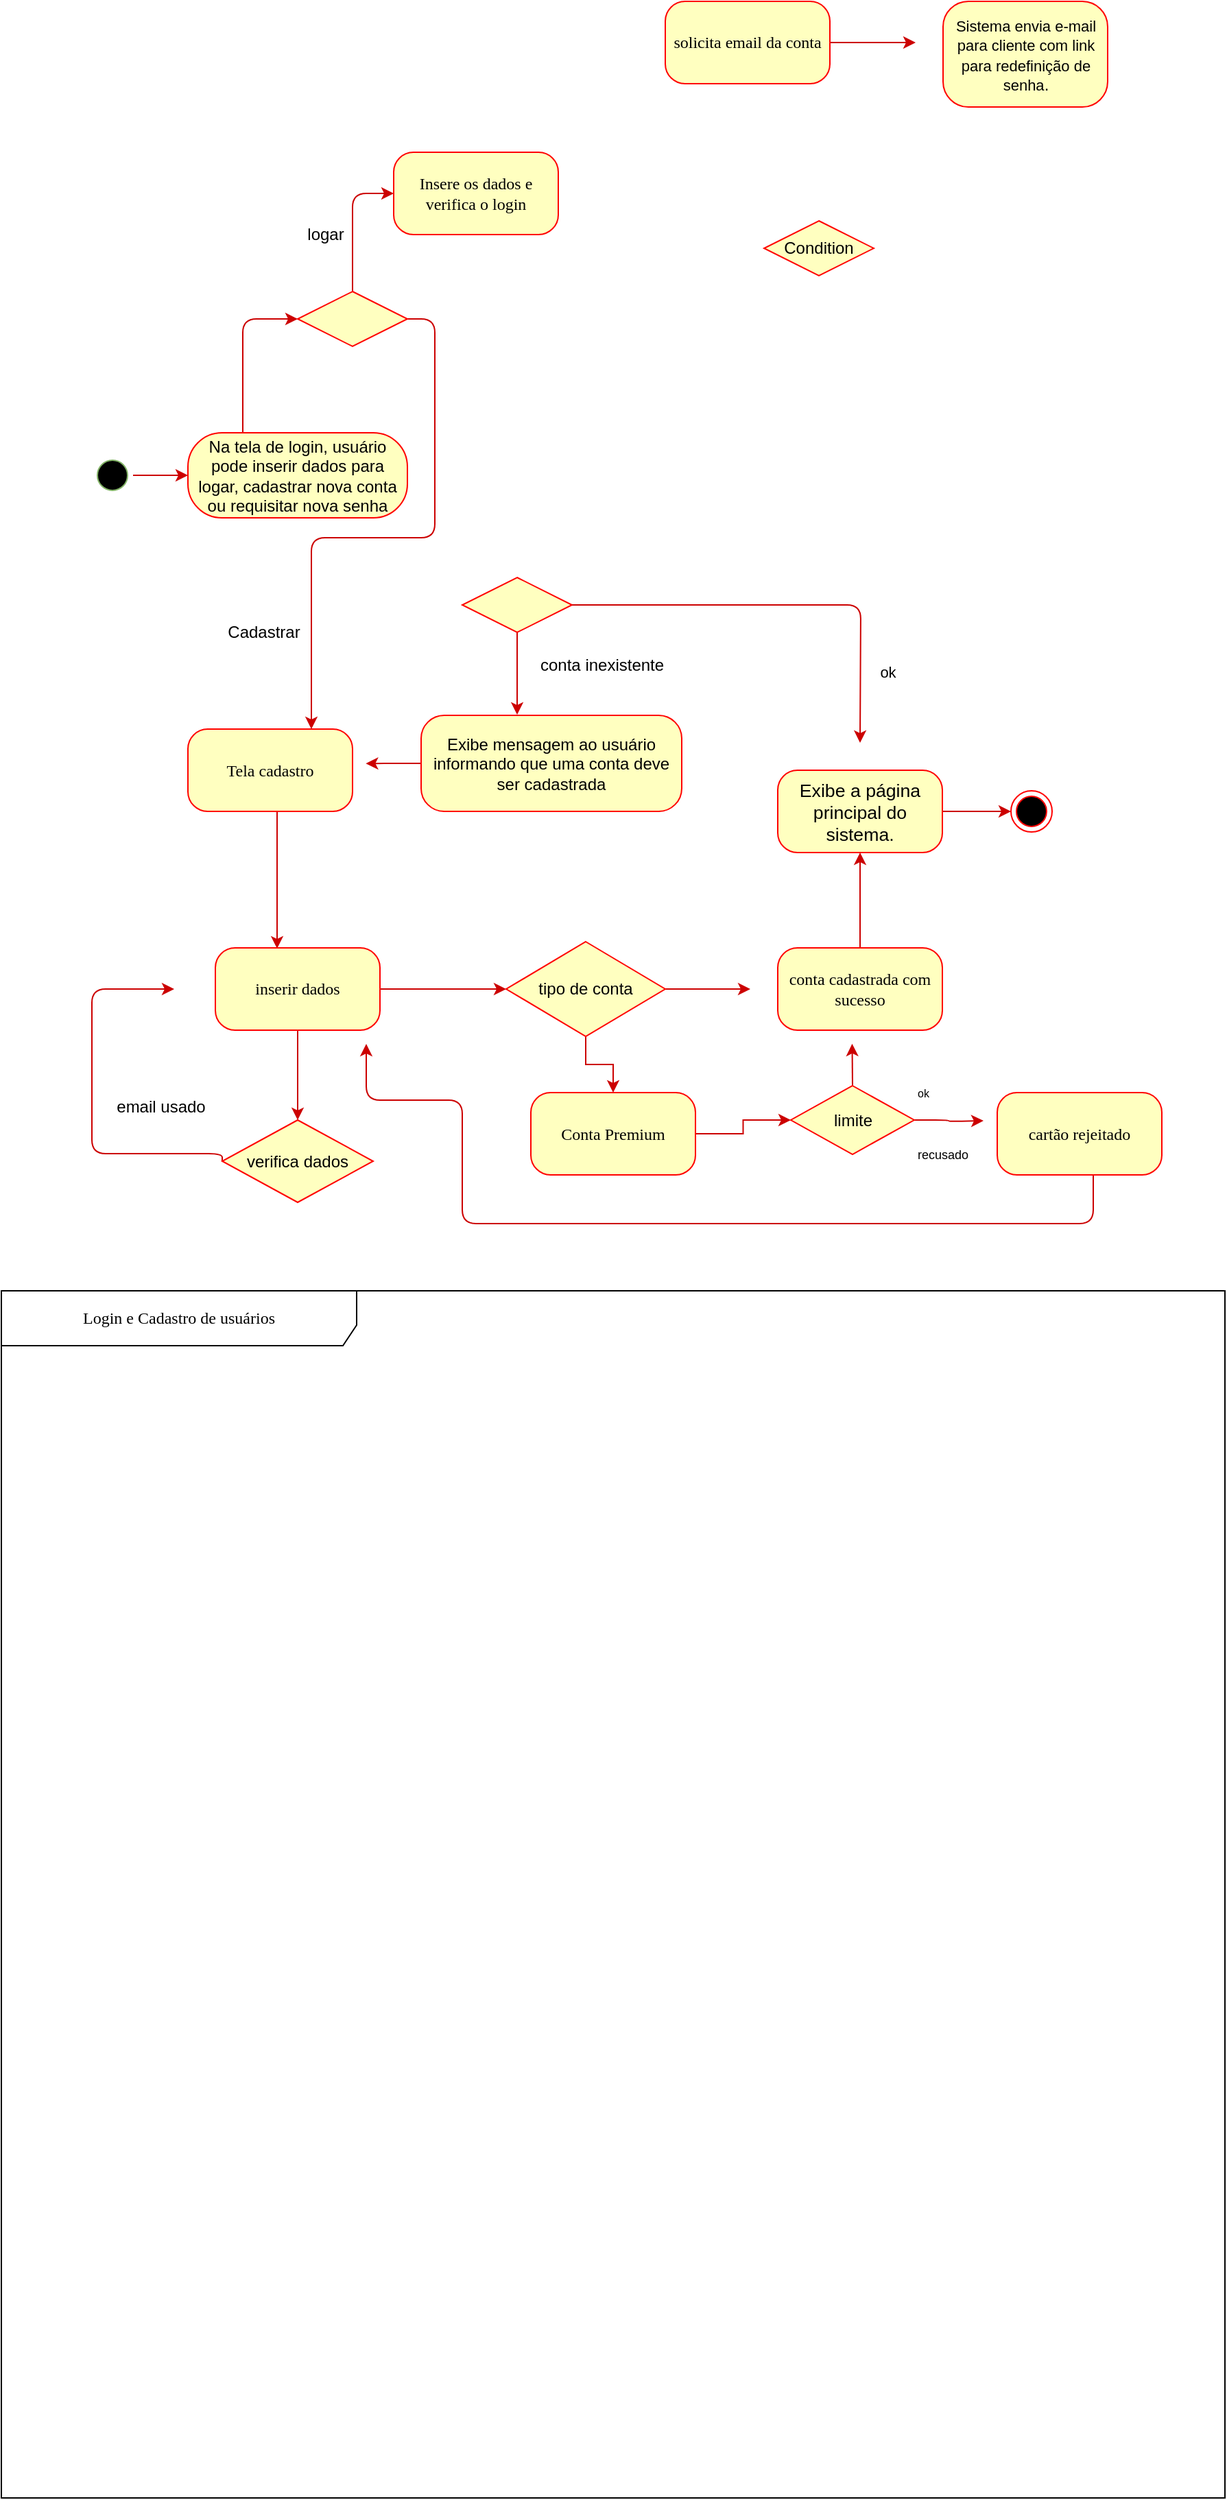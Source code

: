 <mxfile version="12.3.5" type="device" pages="1"><diagram name="Page-1" id="58cdce13-f638-feb5-8d6f-7d28b1aa9fa0"><mxGraphModel dx="3142" dy="614" grid="1" gridSize="10" guides="1" tooltips="1" connect="1" arrows="1" fold="1" page="1" pageScale="1" pageWidth="1100" pageHeight="850" background="#ffffff" math="0" shadow="0"><root><mxCell id="0"/><mxCell id="1" parent="0"/><mxCell id="polbSB-P02F3Vxir2-au-10" style="edgeStyle=orthogonalEdgeStyle;rounded=1;orthogonalLoop=1;jettySize=auto;html=1;exitX=0.5;exitY=0;exitDx=0;exitDy=0;entryX=0;entryY=0.5;entryDx=0;entryDy=0;strokeColor=#CC0000;" edge="1" parent="1" source="382b91b5511bd0f7-1" target="polbSB-P02F3Vxir2-au-3"><mxGeometry relative="1" as="geometry"/></mxCell><mxCell id="382b91b5511bd0f7-1" value="" style="ellipse;html=1;shape=startState;fillColor=#000000;strokeColor=#82b366;rounded=1;shadow=0;comic=0;labelBackgroundColor=none;fontFamily=Verdana;fontSize=12;align=center;direction=south;" parent="1" vertex="1"><mxGeometry x="-1060" y="380.5" width="30" height="30" as="geometry"/></mxCell><mxCell id="IIzAwqHzBDEFcfonxUpm-35" style="edgeStyle=orthogonalEdgeStyle;rounded=1;orthogonalLoop=1;jettySize=auto;html=1;exitX=0;exitY=0.5;exitDx=0;exitDy=0;strokeColor=#CC0000;" parent="1" source="382b91b5511bd0f7-7" edge="1"><mxGeometry relative="1" as="geometry"><mxPoint x="-860.294" y="605.618" as="targetPoint"/></mxGeometry></mxCell><mxCell id="382b91b5511bd0f7-7" value="&lt;span style=&quot;font-family: &amp;#34;arial&amp;#34; ; color: rgb(0 , 0 , 0) ; background-color: transparent ; font-weight: 400 ; font-style: normal ; font-variant: normal ; text-decoration: none ; vertical-align: baseline ; white-space: pre-wrap&quot; id=&quot;docs-internal-guid-d3440dc4-7fff-649a-db3c-e9a84d956996&quot;&gt;Exibe mensagem ao usuário informando que uma conta deve ser cadastrada&lt;/span&gt;" style="rounded=1;whiteSpace=wrap;html=1;arcSize=24;fillColor=#ffffc0;strokeColor=#ff0000;shadow=0;comic=0;labelBackgroundColor=none;fontFamily=Verdana;fontSize=12;fontColor=#000000;align=center;" parent="1" vertex="1"><mxGeometry x="-820" y="570.5" width="190" height="70" as="geometry"/></mxCell><mxCell id="2a3bc250acf0617d-8" value="Login e Cadastro de usuários" style="shape=umlFrame;whiteSpace=wrap;html=1;rounded=1;shadow=0;comic=0;labelBackgroundColor=none;strokeWidth=1;fontFamily=Verdana;fontSize=12;align=center;width=259;height=40;fillColor=none;" parent="1" vertex="1"><mxGeometry x="-1126" y="990" width="892" height="880" as="geometry"/></mxCell><mxCell id="IIzAwqHzBDEFcfonxUpm-3" value="Insere os dados e verifica o login" style="rounded=1;whiteSpace=wrap;html=1;arcSize=24;fillColor=#ffffc0;strokeColor=#ff0000;shadow=0;comic=0;labelBackgroundColor=none;fontFamily=Verdana;fontSize=12;fontColor=#000000;align=center;" parent="1" vertex="1"><mxGeometry x="-840" y="160" width="120" height="60" as="geometry"/></mxCell><mxCell id="IIzAwqHzBDEFcfonxUpm-17" style="edgeStyle=orthogonalEdgeStyle;rounded=1;orthogonalLoop=1;jettySize=auto;html=1;exitX=0.5;exitY=1;exitDx=0;exitDy=0;strokeColor=#CC0000;" parent="1" source="IIzAwqHzBDEFcfonxUpm-4" edge="1"><mxGeometry relative="1" as="geometry"><mxPoint x="-750" y="570" as="targetPoint"/><Array as="points"/></mxGeometry></mxCell><mxCell id="IIzAwqHzBDEFcfonxUpm-4" value="" style="rhombus;whiteSpace=wrap;html=1;fillColor=#ffffc0;strokeColor=#ff0000;" parent="1" vertex="1"><mxGeometry x="-790" y="470" width="80" height="40" as="geometry"/></mxCell><mxCell id="IIzAwqHzBDEFcfonxUpm-6" value="ok" style="edgeStyle=orthogonalEdgeStyle;html=1;align=center;verticalAlign=middle;endArrow=classic;strokeColor=#CC0000;" parent="1" source="IIzAwqHzBDEFcfonxUpm-4" edge="1"><mxGeometry x="0.667" y="20" relative="1" as="geometry"><mxPoint x="-500" y="590.5" as="targetPoint"/><Array as="points"/><mxPoint as="offset"/></mxGeometry></mxCell><mxCell id="i0QAkPbeiiY8fThX9D7s-9" style="edgeStyle=orthogonalEdgeStyle;rounded=0;orthogonalLoop=1;jettySize=auto;html=1;strokeColor=#CC0000;" parent="1" source="IIzAwqHzBDEFcfonxUpm-15" edge="1"><mxGeometry relative="1" as="geometry"><mxPoint x="-459.5" y="80" as="targetPoint"/></mxGeometry></mxCell><mxCell id="IIzAwqHzBDEFcfonxUpm-15" value="solicita email da conta" style="rounded=1;whiteSpace=wrap;html=1;arcSize=24;fillColor=#ffffc0;strokeColor=#ff0000;shadow=0;comic=0;labelBackgroundColor=none;fontFamily=Verdana;fontSize=12;fontColor=#000000;align=center;" parent="1" vertex="1"><mxGeometry x="-642" y="50" width="120" height="60" as="geometry"/></mxCell><mxCell id="IIzAwqHzBDEFcfonxUpm-19" value="&lt;span style=&quot;font-family: &amp;#34;arial&amp;#34; ; color: rgb(0 , 0 , 0) ; background-color: transparent ; font-weight: 400 ; font-style: normal ; font-variant: normal ; text-decoration: none ; vertical-align: baseline ; white-space: pre-wrap&quot; id=&quot;docs-internal-guid-577334a9-7fff-7bf7-d2b5-e030714116cd&quot;&gt;&lt;font style=&quot;font-size: 11px&quot;&gt;Sistema envia e-mail para cliente com link para redefinição de senha&lt;/font&gt;.&lt;/span&gt;" style="rounded=1;whiteSpace=wrap;html=1;arcSize=24;fillColor=#ffffc0;strokeColor=#ff0000;shadow=0;comic=0;labelBackgroundColor=none;fontFamily=Verdana;fontSize=12;fontColor=#000000;align=center;" parent="1" vertex="1"><mxGeometry x="-439.5" y="50" width="120" height="77" as="geometry"/></mxCell><mxCell id="IIzAwqHzBDEFcfonxUpm-20" value="conta inexistente" style="text;html=1;" parent="1" vertex="1"><mxGeometry x="-735" y="520" width="165" height="30" as="geometry"/></mxCell><mxCell id="IIzAwqHzBDEFcfonxUpm-62" style="edgeStyle=orthogonalEdgeStyle;rounded=1;orthogonalLoop=1;jettySize=auto;html=1;exitX=1;exitY=0.5;exitDx=0;exitDy=0;strokeColor=#CC0000;" parent="1" source="IIzAwqHzBDEFcfonxUpm-21" target="IIzAwqHzBDEFcfonxUpm-61" edge="1"><mxGeometry relative="1" as="geometry"/></mxCell><mxCell id="IIzAwqHzBDEFcfonxUpm-21" value="&lt;span style=&quot;font-size: 10pt ; font-family: &amp;#34;arial&amp;#34; ; color: #000000 ; background-color: transparent ; font-weight: 400 ; font-style: normal ; font-variant: normal ; text-decoration: none ; vertical-align: baseline ; white-space: pre ; white-space: pre-wrap&quot; id=&quot;docs-internal-guid-fcdcd69b-7fff-189b-7616-484fdfd9c4af&quot;&gt;Exibe a página principal do sistema.&lt;/span&gt;" style="rounded=1;whiteSpace=wrap;html=1;arcSize=24;fillColor=#ffffc0;strokeColor=#ff0000;shadow=0;comic=0;labelBackgroundColor=none;fontFamily=Verdana;fontSize=12;fontColor=#000000;align=center;" parent="1" vertex="1"><mxGeometry x="-560" y="610.5" width="120" height="60" as="geometry"/></mxCell><mxCell id="IIzAwqHzBDEFcfonxUpm-36" style="edgeStyle=orthogonalEdgeStyle;rounded=1;orthogonalLoop=1;jettySize=auto;html=1;strokeColor=#CC0000;" parent="1" edge="1"><mxGeometry relative="1" as="geometry"><mxPoint x="-925" y="740.5" as="targetPoint"/><mxPoint x="-925" y="630.5" as="sourcePoint"/></mxGeometry></mxCell><mxCell id="i0QAkPbeiiY8fThX9D7s-5" value="" style="edgeStyle=orthogonalEdgeStyle;rounded=1;orthogonalLoop=1;jettySize=auto;html=1;strokeColor=#CC0000;" parent="1" source="IIzAwqHzBDEFcfonxUpm-40" target="IIzAwqHzBDEFcfonxUpm-48" edge="1"><mxGeometry relative="1" as="geometry"/></mxCell><mxCell id="i0QAkPbeiiY8fThX9D7s-15" style="edgeStyle=orthogonalEdgeStyle;rounded=0;orthogonalLoop=1;jettySize=auto;html=1;entryX=0.5;entryY=0;entryDx=0;entryDy=0;strokeColor=#CC0000;" parent="1" source="IIzAwqHzBDEFcfonxUpm-40" target="IIzAwqHzBDEFcfonxUpm-41" edge="1"><mxGeometry relative="1" as="geometry"/></mxCell><mxCell id="IIzAwqHzBDEFcfonxUpm-40" value="inserir dados" style="rounded=1;whiteSpace=wrap;html=1;arcSize=24;fillColor=#ffffc0;strokeColor=#ff0000;shadow=0;comic=0;labelBackgroundColor=none;fontFamily=Verdana;fontSize=12;fontColor=#000000;align=center;" parent="1" vertex="1"><mxGeometry x="-970" y="740" width="120" height="60" as="geometry"/></mxCell><mxCell id="IIzAwqHzBDEFcfonxUpm-42" style="edgeStyle=orthogonalEdgeStyle;rounded=1;orthogonalLoop=1;jettySize=auto;html=1;strokeColor=#CC0000;exitX=0;exitY=0.5;exitDx=0;exitDy=0;" parent="1" source="IIzAwqHzBDEFcfonxUpm-41" edge="1"><mxGeometry relative="1" as="geometry"><mxPoint x="-1000" y="770" as="targetPoint"/><Array as="points"><mxPoint x="-965" y="890"/><mxPoint x="-1060" y="890"/><mxPoint x="-1060" y="770"/></Array></mxGeometry></mxCell><mxCell id="IIzAwqHzBDEFcfonxUpm-41" value="verifica dados" style="rhombus;whiteSpace=wrap;html=1;fillColor=#ffffc0;strokeColor=#ff0000;" parent="1" vertex="1"><mxGeometry x="-965" y="865.5" width="110" height="60" as="geometry"/></mxCell><mxCell id="IIzAwqHzBDEFcfonxUpm-43" value="&lt;div&gt;email usado&lt;br&gt;&lt;/div&gt;" style="text;html=1;align=center;verticalAlign=middle;resizable=0;points=[];;autosize=1;" parent="1" vertex="1"><mxGeometry x="-1050" y="845.5" width="80" height="20" as="geometry"/></mxCell><mxCell id="IIzAwqHzBDEFcfonxUpm-54" style="edgeStyle=orthogonalEdgeStyle;rounded=1;orthogonalLoop=1;jettySize=auto;html=1;strokeColor=#CC0000;" parent="1" source="IIzAwqHzBDEFcfonxUpm-48" edge="1"><mxGeometry relative="1" as="geometry"><mxPoint x="-580" y="770" as="targetPoint"/></mxGeometry></mxCell><mxCell id="i0QAkPbeiiY8fThX9D7s-12" value="" style="edgeStyle=orthogonalEdgeStyle;rounded=0;orthogonalLoop=1;jettySize=auto;html=1;strokeColor=#CC0000;" parent="1" source="IIzAwqHzBDEFcfonxUpm-48" target="IIzAwqHzBDEFcfonxUpm-50" edge="1"><mxGeometry relative="1" as="geometry"/></mxCell><mxCell id="IIzAwqHzBDEFcfonxUpm-48" value="tipo de conta" style="rhombus;whiteSpace=wrap;html=1;fillColor=#ffffc0;strokeColor=#ff0000;" parent="1" vertex="1"><mxGeometry x="-758" y="735.5" width="116" height="69" as="geometry"/></mxCell><mxCell id="i0QAkPbeiiY8fThX9D7s-13" style="edgeStyle=orthogonalEdgeStyle;rounded=0;orthogonalLoop=1;jettySize=auto;html=1;exitX=1;exitY=0.5;exitDx=0;exitDy=0;entryX=0;entryY=0.5;entryDx=0;entryDy=0;strokeColor=#CC0000;" parent="1" source="IIzAwqHzBDEFcfonxUpm-50" target="IIzAwqHzBDEFcfonxUpm-52" edge="1"><mxGeometry relative="1" as="geometry"/></mxCell><mxCell id="IIzAwqHzBDEFcfonxUpm-50" value="Conta Premium" style="rounded=1;whiteSpace=wrap;html=1;arcSize=24;fillColor=#ffffc0;strokeColor=#ff0000;shadow=0;comic=0;labelBackgroundColor=none;fontFamily=Verdana;fontSize=12;fontColor=#000000;align=center;" parent="1" vertex="1"><mxGeometry x="-740" y="845.5" width="120" height="60" as="geometry"/></mxCell><mxCell id="IIzAwqHzBDEFcfonxUpm-55" style="edgeStyle=orthogonalEdgeStyle;rounded=1;orthogonalLoop=1;jettySize=auto;html=1;strokeColor=#CC0000;" parent="1" source="IIzAwqHzBDEFcfonxUpm-52" edge="1"><mxGeometry relative="1" as="geometry"><mxPoint x="-410" y="866" as="targetPoint"/></mxGeometry></mxCell><mxCell id="i0QAkPbeiiY8fThX9D7s-11" style="edgeStyle=orthogonalEdgeStyle;rounded=0;orthogonalLoop=1;jettySize=auto;html=1;exitX=0.5;exitY=0;exitDx=0;exitDy=0;strokeColor=#CC0000;" parent="1" source="IIzAwqHzBDEFcfonxUpm-52" edge="1"><mxGeometry relative="1" as="geometry"><mxPoint x="-505.759" y="809.931" as="targetPoint"/></mxGeometry></mxCell><mxCell id="IIzAwqHzBDEFcfonxUpm-52" value="limite" style="rhombus;whiteSpace=wrap;html=1;fillColor=#ffffc0;strokeColor=#ff0000;" parent="1" vertex="1"><mxGeometry x="-550.5" y="840.5" width="90" height="50" as="geometry"/></mxCell><mxCell id="IIzAwqHzBDEFcfonxUpm-68" style="edgeStyle=orthogonalEdgeStyle;rounded=1;orthogonalLoop=1;jettySize=auto;html=1;strokeColor=#CC0000;" parent="1" source="IIzAwqHzBDEFcfonxUpm-53" target="IIzAwqHzBDEFcfonxUpm-21" edge="1"><mxGeometry relative="1" as="geometry"/></mxCell><mxCell id="IIzAwqHzBDEFcfonxUpm-53" value="conta cadastrada com sucesso" style="rounded=1;whiteSpace=wrap;html=1;arcSize=24;fillColor=#ffffc0;strokeColor=#ff0000;shadow=0;comic=0;labelBackgroundColor=none;fontFamily=Verdana;fontSize=12;fontColor=#000000;align=center;" parent="1" vertex="1"><mxGeometry x="-560" y="740" width="120" height="60" as="geometry"/></mxCell><mxCell id="IIzAwqHzBDEFcfonxUpm-58" style="edgeStyle=orthogonalEdgeStyle;rounded=1;orthogonalLoop=1;jettySize=auto;html=1;strokeColor=#CC0000;" parent="1" source="IIzAwqHzBDEFcfonxUpm-56" edge="1"><mxGeometry relative="1" as="geometry"><mxPoint x="-860" y="810" as="targetPoint"/><Array as="points"><mxPoint x="-330" y="941"/><mxPoint x="-790" y="941"/><mxPoint x="-790" y="851"/><mxPoint x="-860" y="851"/><mxPoint x="-860" y="820"/></Array></mxGeometry></mxCell><mxCell id="IIzAwqHzBDEFcfonxUpm-56" value="cartão rejeitado" style="rounded=1;whiteSpace=wrap;html=1;arcSize=24;fillColor=#ffffc0;strokeColor=#ff0000;shadow=0;comic=0;labelBackgroundColor=none;fontFamily=Verdana;fontSize=12;fontColor=#000000;align=center;" parent="1" vertex="1"><mxGeometry x="-400" y="845.5" width="120" height="60" as="geometry"/></mxCell><mxCell id="IIzAwqHzBDEFcfonxUpm-61" value="" style="ellipse;html=1;shape=endState;fillColor=#000000;strokeColor=#ff0000;" parent="1" vertex="1"><mxGeometry x="-390" y="625.5" width="30" height="30" as="geometry"/></mxCell><mxCell id="i0QAkPbeiiY8fThX9D7s-1" value="Tela cadastro" style="rounded=1;whiteSpace=wrap;html=1;arcSize=24;fillColor=#ffffc0;strokeColor=#ff0000;shadow=0;comic=0;labelBackgroundColor=none;fontFamily=Verdana;fontSize=12;fontColor=#000000;align=center;" parent="1" vertex="1"><mxGeometry x="-990" y="580.5" width="120" height="60" as="geometry"/></mxCell><mxCell id="i0QAkPbeiiY8fThX9D7s-6" value="&lt;font style=&quot;font-size: 8px&quot;&gt;ok&lt;/font&gt;" style="text;html=1;" parent="1" vertex="1"><mxGeometry x="-460" y="830.5" width="40" height="30" as="geometry"/></mxCell><mxCell id="i0QAkPbeiiY8fThX9D7s-7" value="&lt;font style=&quot;font-size: 9px&quot;&gt;recusado&lt;/font&gt;" style="text;html=1;" parent="1" vertex="1"><mxGeometry x="-460" y="875.5" width="40" height="30" as="geometry"/></mxCell><mxCell id="polbSB-P02F3Vxir2-au-8" style="edgeStyle=orthogonalEdgeStyle;rounded=1;orthogonalLoop=1;jettySize=auto;html=1;exitX=0.25;exitY=0;exitDx=0;exitDy=0;entryX=0;entryY=0.5;entryDx=0;entryDy=0;strokeColor=#CC0000;" edge="1" parent="1" source="polbSB-P02F3Vxir2-au-3" target="polbSB-P02F3Vxir2-au-5"><mxGeometry relative="1" as="geometry"/></mxCell><mxCell id="polbSB-P02F3Vxir2-au-3" value="Na tela de login, usuário pode inserir dados para logar, cadastrar nova conta ou requisitar nova senha" style="rounded=1;whiteSpace=wrap;html=1;arcSize=40;fontColor=#000000;fillColor=#ffffc0;strokeColor=#ff0000;" vertex="1" parent="1"><mxGeometry x="-990" y="364.5" width="160" height="62" as="geometry"/></mxCell><mxCell id="polbSB-P02F3Vxir2-au-9" style="edgeStyle=orthogonalEdgeStyle;rounded=1;orthogonalLoop=1;jettySize=auto;html=1;exitX=0.5;exitY=0;exitDx=0;exitDy=0;entryX=0;entryY=0.5;entryDx=0;entryDy=0;strokeColor=#CC0000;" edge="1" parent="1" source="polbSB-P02F3Vxir2-au-5" target="IIzAwqHzBDEFcfonxUpm-3"><mxGeometry relative="1" as="geometry"/></mxCell><mxCell id="polbSB-P02F3Vxir2-au-18" style="edgeStyle=orthogonalEdgeStyle;rounded=1;orthogonalLoop=1;jettySize=auto;html=1;exitX=1;exitY=0.5;exitDx=0;exitDy=0;entryX=0.75;entryY=0;entryDx=0;entryDy=0;strokeColor=#CC0000;" edge="1" parent="1" source="polbSB-P02F3Vxir2-au-5" target="i0QAkPbeiiY8fThX9D7s-1"><mxGeometry relative="1" as="geometry"/></mxCell><mxCell id="polbSB-P02F3Vxir2-au-5" value="" style="rhombus;whiteSpace=wrap;html=1;fillColor=#ffffc0;strokeColor=#ff0000;" vertex="1" parent="1"><mxGeometry x="-910" y="261.5" width="80" height="40" as="geometry"/></mxCell><mxCell id="polbSB-P02F3Vxir2-au-14" value="Condition" style="rhombus;whiteSpace=wrap;html=1;fillColor=#ffffc0;strokeColor=#ff0000;" vertex="1" parent="1"><mxGeometry x="-570" y="210" width="80" height="40" as="geometry"/></mxCell><mxCell id="polbSB-P02F3Vxir2-au-17" value="logar" style="text;html=1;align=center;verticalAlign=middle;resizable=0;points=[];;autosize=1;" vertex="1" parent="1"><mxGeometry x="-910" y="210" width="40" height="20" as="geometry"/></mxCell><mxCell id="polbSB-P02F3Vxir2-au-19" value="Cadastrar" style="text;html=1;align=center;verticalAlign=middle;resizable=0;points=[];;autosize=1;" vertex="1" parent="1"><mxGeometry x="-970" y="500" width="70" height="20" as="geometry"/></mxCell></root></mxGraphModel></diagram></mxfile>
